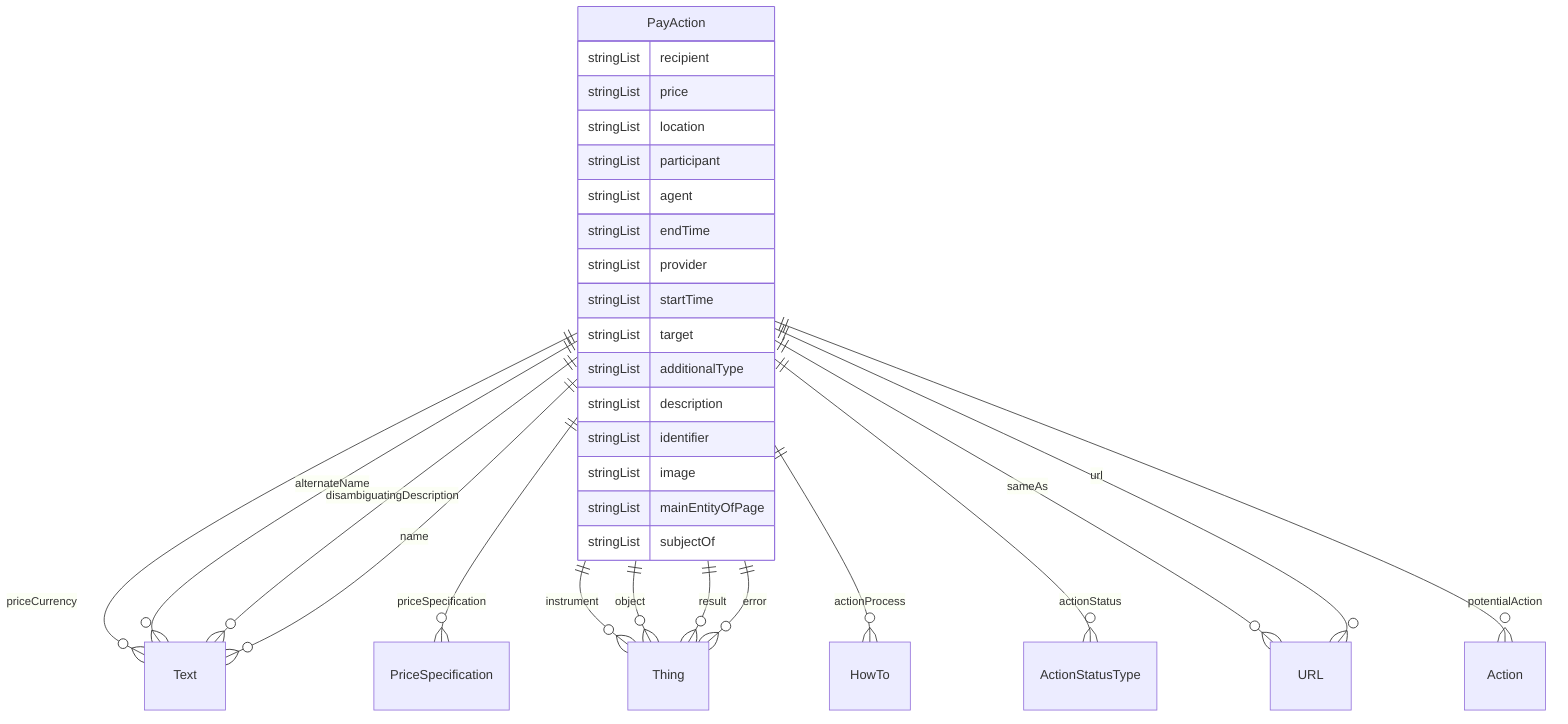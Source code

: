 erDiagram
PayAction {
    stringList recipient  
    stringList price  
    stringList location  
    stringList participant  
    stringList agent  
    stringList endTime  
    stringList provider  
    stringList startTime  
    stringList target  
    stringList additionalType  
    stringList description  
    stringList identifier  
    stringList image  
    stringList mainEntityOfPage  
    stringList subjectOf  
}

PayAction ||--}o Text : "priceCurrency"
PayAction ||--}o PriceSpecification : "priceSpecification"
PayAction ||--}o Thing : "instrument"
PayAction ||--}o Thing : "object"
PayAction ||--}o Thing : "result"
PayAction ||--}o HowTo : "actionProcess"
PayAction ||--}o ActionStatusType : "actionStatus"
PayAction ||--}o Thing : "error"
PayAction ||--}o Text : "alternateName"
PayAction ||--}o Text : "disambiguatingDescription"
PayAction ||--}o Text : "name"
PayAction ||--}o URL : "sameAs"
PayAction ||--}o Action : "potentialAction"
PayAction ||--}o URL : "url"